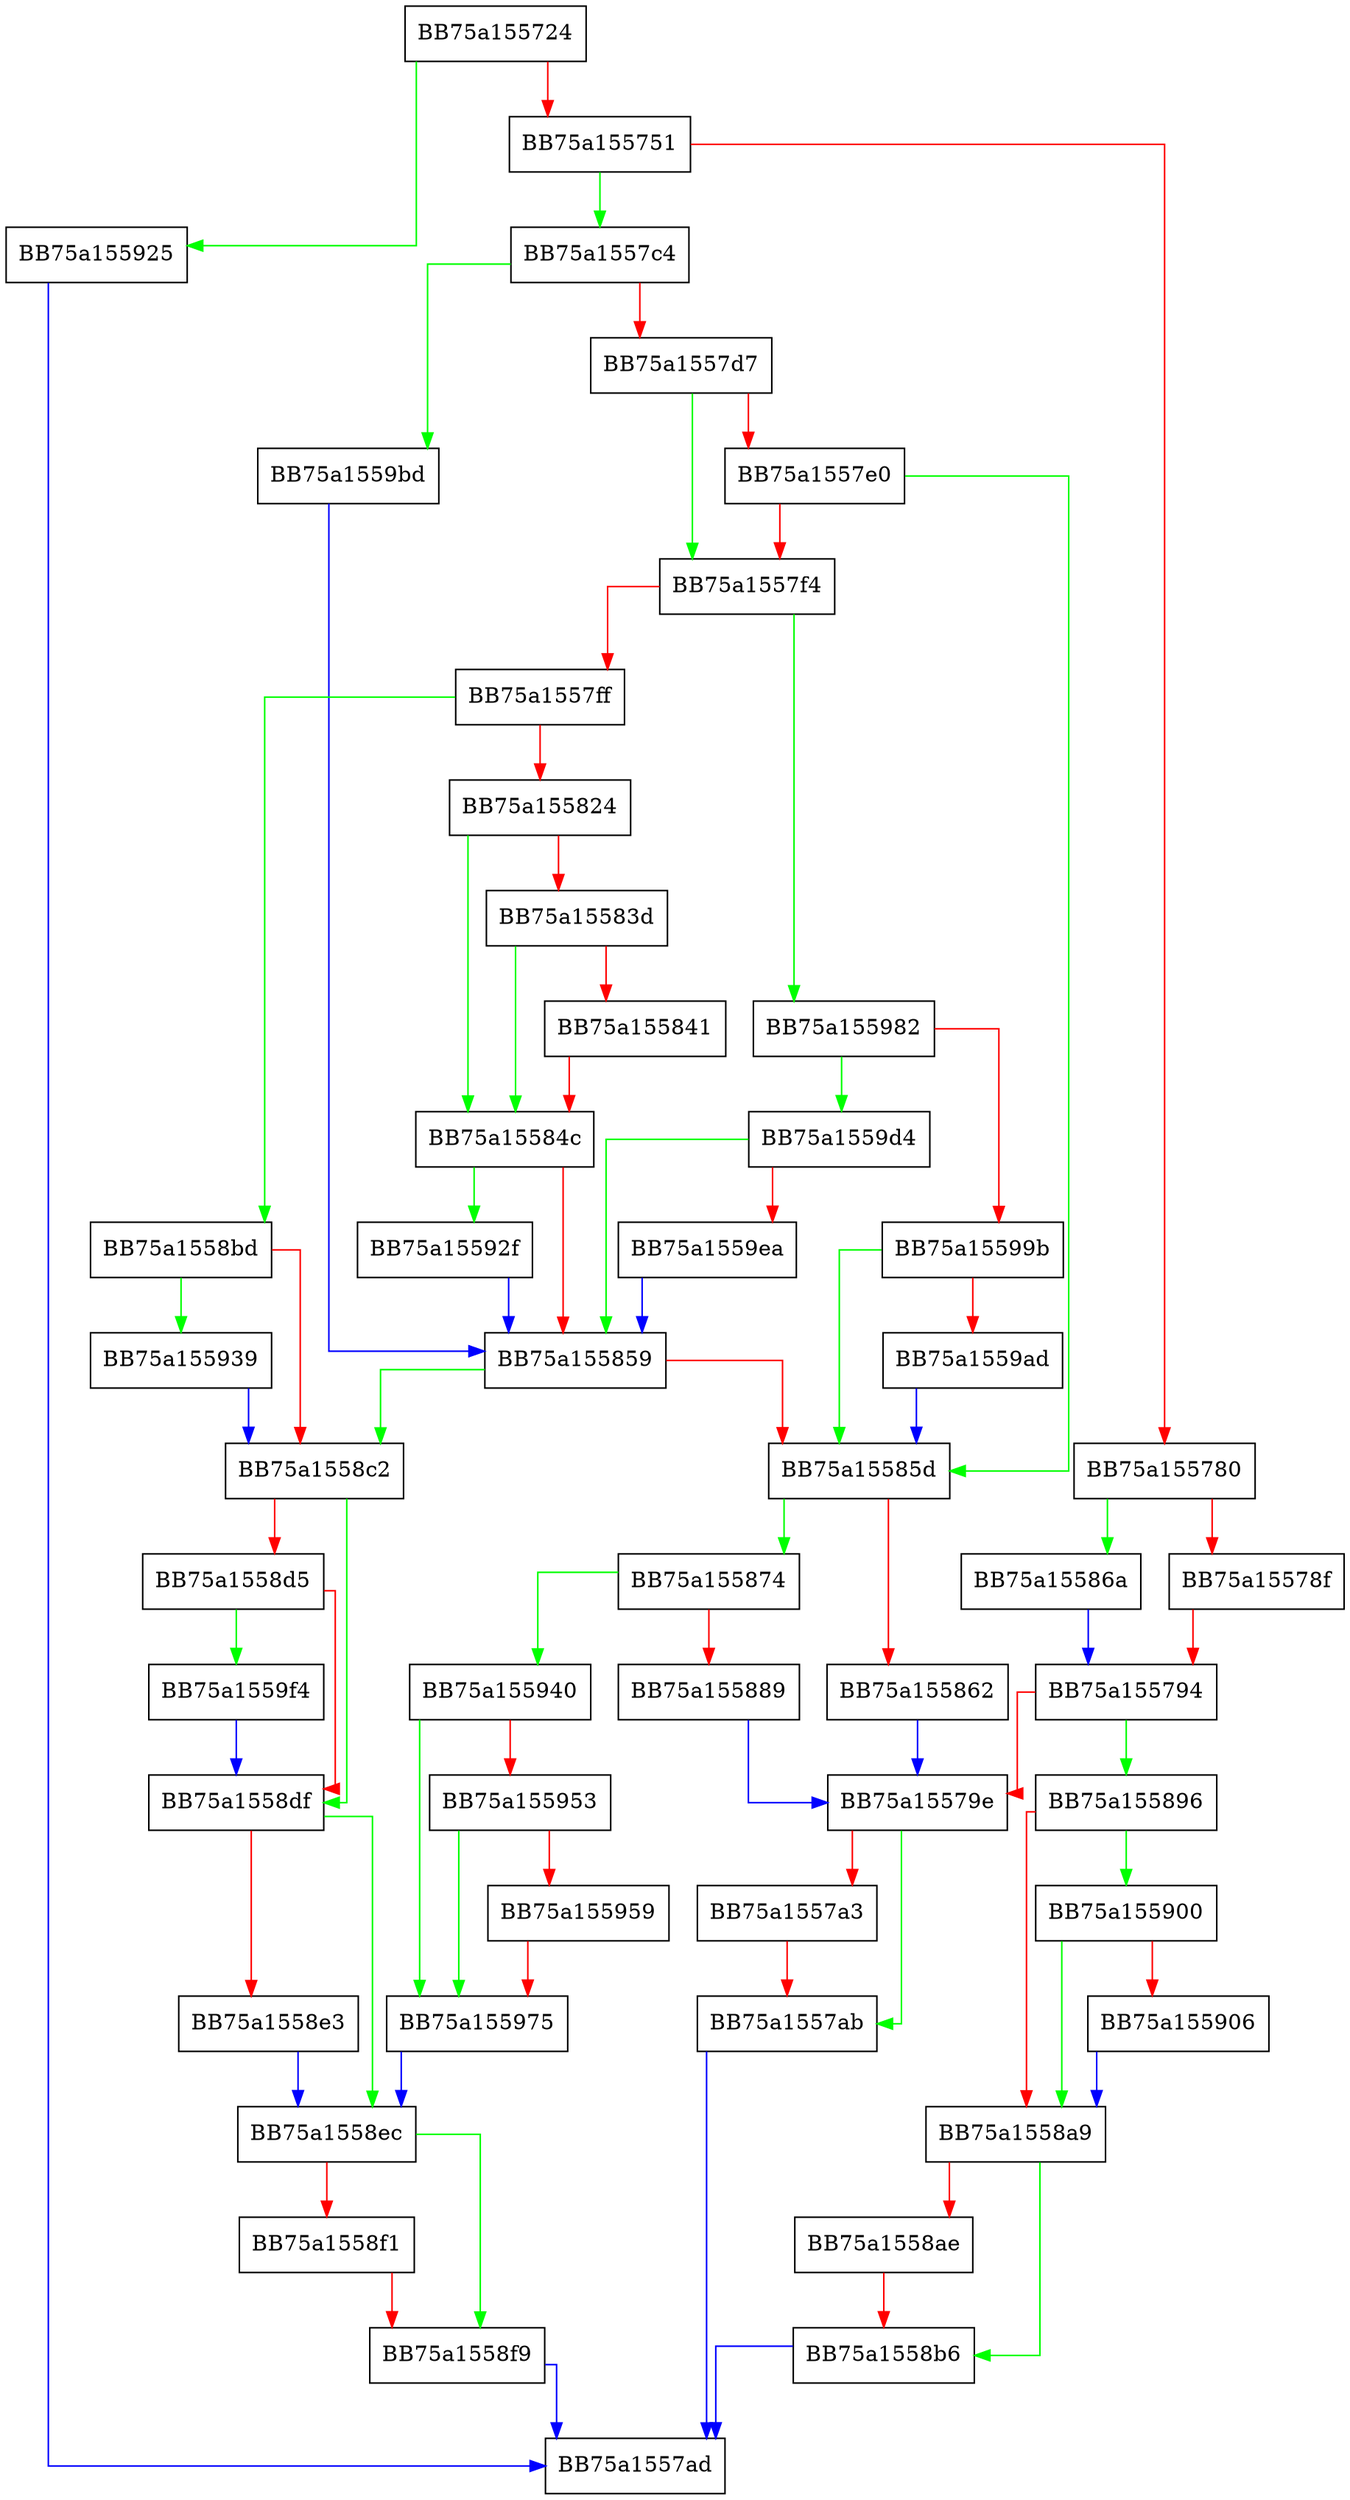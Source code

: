 digraph GetProcessImageName {
  node [shape="box"];
  graph [splines=ortho];
  BB75a155724 -> BB75a155925 [color="green"];
  BB75a155724 -> BB75a155751 [color="red"];
  BB75a155751 -> BB75a1557c4 [color="green"];
  BB75a155751 -> BB75a155780 [color="red"];
  BB75a155780 -> BB75a15586a [color="green"];
  BB75a155780 -> BB75a15578f [color="red"];
  BB75a15578f -> BB75a155794 [color="red"];
  BB75a155794 -> BB75a155896 [color="green"];
  BB75a155794 -> BB75a15579e [color="red"];
  BB75a15579e -> BB75a1557ab [color="green"];
  BB75a15579e -> BB75a1557a3 [color="red"];
  BB75a1557a3 -> BB75a1557ab [color="red"];
  BB75a1557ab -> BB75a1557ad [color="blue"];
  BB75a1557c4 -> BB75a1559bd [color="green"];
  BB75a1557c4 -> BB75a1557d7 [color="red"];
  BB75a1557d7 -> BB75a1557f4 [color="green"];
  BB75a1557d7 -> BB75a1557e0 [color="red"];
  BB75a1557e0 -> BB75a15585d [color="green"];
  BB75a1557e0 -> BB75a1557f4 [color="red"];
  BB75a1557f4 -> BB75a155982 [color="green"];
  BB75a1557f4 -> BB75a1557ff [color="red"];
  BB75a1557ff -> BB75a1558bd [color="green"];
  BB75a1557ff -> BB75a155824 [color="red"];
  BB75a155824 -> BB75a15584c [color="green"];
  BB75a155824 -> BB75a15583d [color="red"];
  BB75a15583d -> BB75a15584c [color="green"];
  BB75a15583d -> BB75a155841 [color="red"];
  BB75a155841 -> BB75a15584c [color="red"];
  BB75a15584c -> BB75a15592f [color="green"];
  BB75a15584c -> BB75a155859 [color="red"];
  BB75a155859 -> BB75a1558c2 [color="green"];
  BB75a155859 -> BB75a15585d [color="red"];
  BB75a15585d -> BB75a155874 [color="green"];
  BB75a15585d -> BB75a155862 [color="red"];
  BB75a155862 -> BB75a15579e [color="blue"];
  BB75a15586a -> BB75a155794 [color="blue"];
  BB75a155874 -> BB75a155940 [color="green"];
  BB75a155874 -> BB75a155889 [color="red"];
  BB75a155889 -> BB75a15579e [color="blue"];
  BB75a155896 -> BB75a155900 [color="green"];
  BB75a155896 -> BB75a1558a9 [color="red"];
  BB75a1558a9 -> BB75a1558b6 [color="green"];
  BB75a1558a9 -> BB75a1558ae [color="red"];
  BB75a1558ae -> BB75a1558b6 [color="red"];
  BB75a1558b6 -> BB75a1557ad [color="blue"];
  BB75a1558bd -> BB75a155939 [color="green"];
  BB75a1558bd -> BB75a1558c2 [color="red"];
  BB75a1558c2 -> BB75a1558df [color="green"];
  BB75a1558c2 -> BB75a1558d5 [color="red"];
  BB75a1558d5 -> BB75a1559f4 [color="green"];
  BB75a1558d5 -> BB75a1558df [color="red"];
  BB75a1558df -> BB75a1558ec [color="green"];
  BB75a1558df -> BB75a1558e3 [color="red"];
  BB75a1558e3 -> BB75a1558ec [color="blue"];
  BB75a1558ec -> BB75a1558f9 [color="green"];
  BB75a1558ec -> BB75a1558f1 [color="red"];
  BB75a1558f1 -> BB75a1558f9 [color="red"];
  BB75a1558f9 -> BB75a1557ad [color="blue"];
  BB75a155900 -> BB75a1558a9 [color="green"];
  BB75a155900 -> BB75a155906 [color="red"];
  BB75a155906 -> BB75a1558a9 [color="blue"];
  BB75a155925 -> BB75a1557ad [color="blue"];
  BB75a15592f -> BB75a155859 [color="blue"];
  BB75a155939 -> BB75a1558c2 [color="blue"];
  BB75a155940 -> BB75a155975 [color="green"];
  BB75a155940 -> BB75a155953 [color="red"];
  BB75a155953 -> BB75a155975 [color="green"];
  BB75a155953 -> BB75a155959 [color="red"];
  BB75a155959 -> BB75a155975 [color="red"];
  BB75a155975 -> BB75a1558ec [color="blue"];
  BB75a155982 -> BB75a1559d4 [color="green"];
  BB75a155982 -> BB75a15599b [color="red"];
  BB75a15599b -> BB75a15585d [color="green"];
  BB75a15599b -> BB75a1559ad [color="red"];
  BB75a1559ad -> BB75a15585d [color="blue"];
  BB75a1559bd -> BB75a155859 [color="blue"];
  BB75a1559d4 -> BB75a155859 [color="green"];
  BB75a1559d4 -> BB75a1559ea [color="red"];
  BB75a1559ea -> BB75a155859 [color="blue"];
  BB75a1559f4 -> BB75a1558df [color="blue"];
}